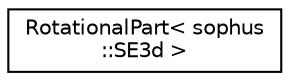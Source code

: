 digraph "Graphical Class Hierarchy"
{
 // LATEX_PDF_SIZE
  edge [fontname="Helvetica",fontsize="10",labelfontname="Helvetica",labelfontsize="10"];
  node [fontname="Helvetica",fontsize="10",shape=record];
  rankdir="LR";
  Node0 [label="RotationalPart\< sophus\l::SE3d \>",height=0.2,width=0.4,color="black", fillcolor="white", style="filled",URL="$struct_rotational_part_3_01sophus_1_1_s_e3d_01_4.html",tooltip=" "];
}
